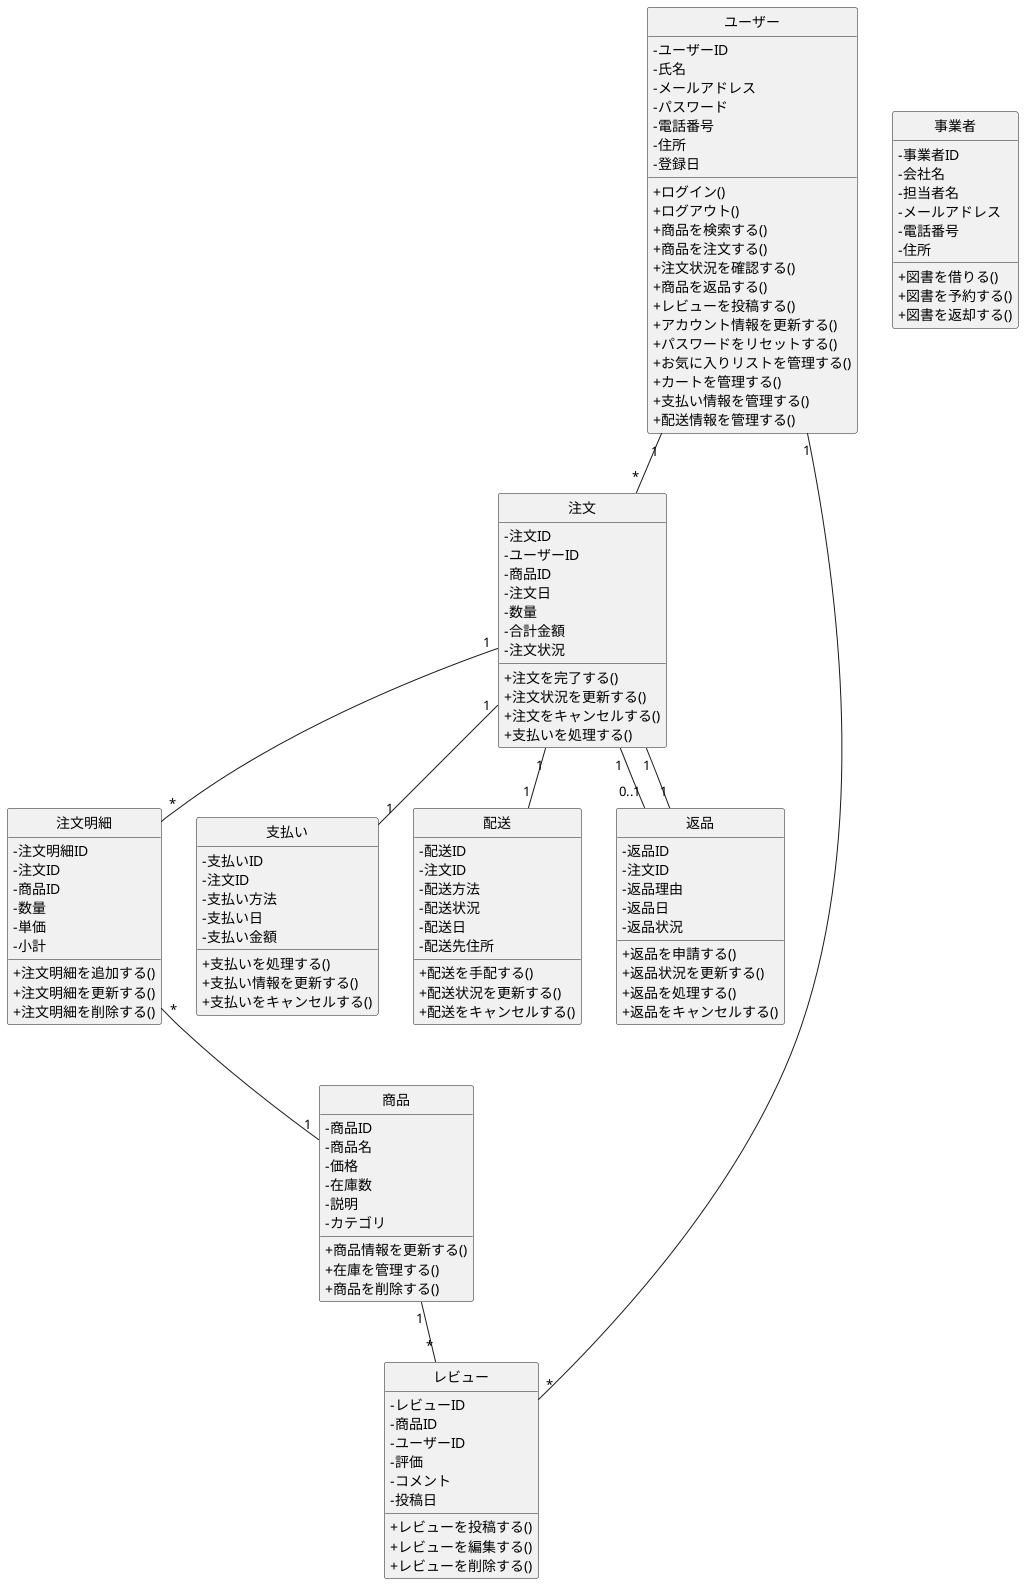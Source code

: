 @startuml BBショップ注文管理システムクラス図
skinparam classAttributeIconSize 0
hide circle

class ユーザー {
- ユーザーID
- 氏名
- メールアドレス
- パスワード
- 電話番号
- 住所
- 登録日

+ ログイン()
+ ログアウト()
+ 商品を検索する()
+ 商品を注文する()
+ 注文状況を確認する()
+ 商品を返品する()
+ レビューを投稿する()
+ アカウント情報を更新する()
+ パスワードをリセットする()
+ お気に入りリストを管理する()
+ カートを管理する()
+ 支払い情報を管理する()
+ 配送情報を管理する()
}

class 事業者 {
- 事業者ID
- 会社名
- 担当者名
- メールアドレス
- 電話番号
- 住所


+ 図書を借りる()
+ 図書を予約する()
+ 図書を返却する()
}

class 商品 {
- 商品ID
- 商品名
- 価格
- 在庫数
- 説明
- カテゴリ
+ 商品情報を更新する()
+ 在庫を管理する()
+ 商品を削除する()
}

class 注文 {
- 注文ID
- ユーザーID
- 商品ID
- 注文日
- 数量
- 合計金額
- 注文状況

+ 注文を完了する()
+ 注文状況を更新する()
+ 注文をキャンセルする()
+ 支払いを処理する()
}

class 注文明細 {
- 注文明細ID
- 注文ID
- 商品ID
- 数量
- 単価
- 小計

+ 注文明細を追加する()
+ 注文明細を更新する()
+ 注文明細を削除する()
}

class 支払い {
- 支払いID
- 注文ID
- 支払い方法
- 支払い日
- 支払い金額
+ 支払いを処理する()
+ 支払い情報を更新する()
+ 支払いをキャンセルする()
}

class 配送 {
- 配送ID
- 注文ID
- 配送方法
- 配送状況
- 配送日
- 配送先住所

+ 配送を手配する()
+ 配送状況を更新する()
+ 配送をキャンセルする()
}
class レビュー {
- レビューID
- 商品ID
- ユーザーID
- 評価
- コメント
- 投稿日
+ レビューを投稿する()
+ レビューを編集する()
+ レビューを削除する()
}

class 返品 {
- 返品ID
- 注文ID
- 返品理由
- 返品日
- 返品状況

+ 返品を申請する()
+ 返品状況を更新する()
+ 返品を処理する()
+ 返品をキャンセルする()
}

' 関係
ユーザー "1"-- "*" 注文
注文 "1"-- "*" 注文明細
注文明細 "*"-- "1" 商品
ユーザー "1"-- "*" レビュー
商品 "1"-- "*" レビュー
注文 "1"-- "1" 支払い
注文 "1"-- "1" 配送
注文 "1"-- "0..1" 返品
返品 "1"-- "1" 注文

@enduml